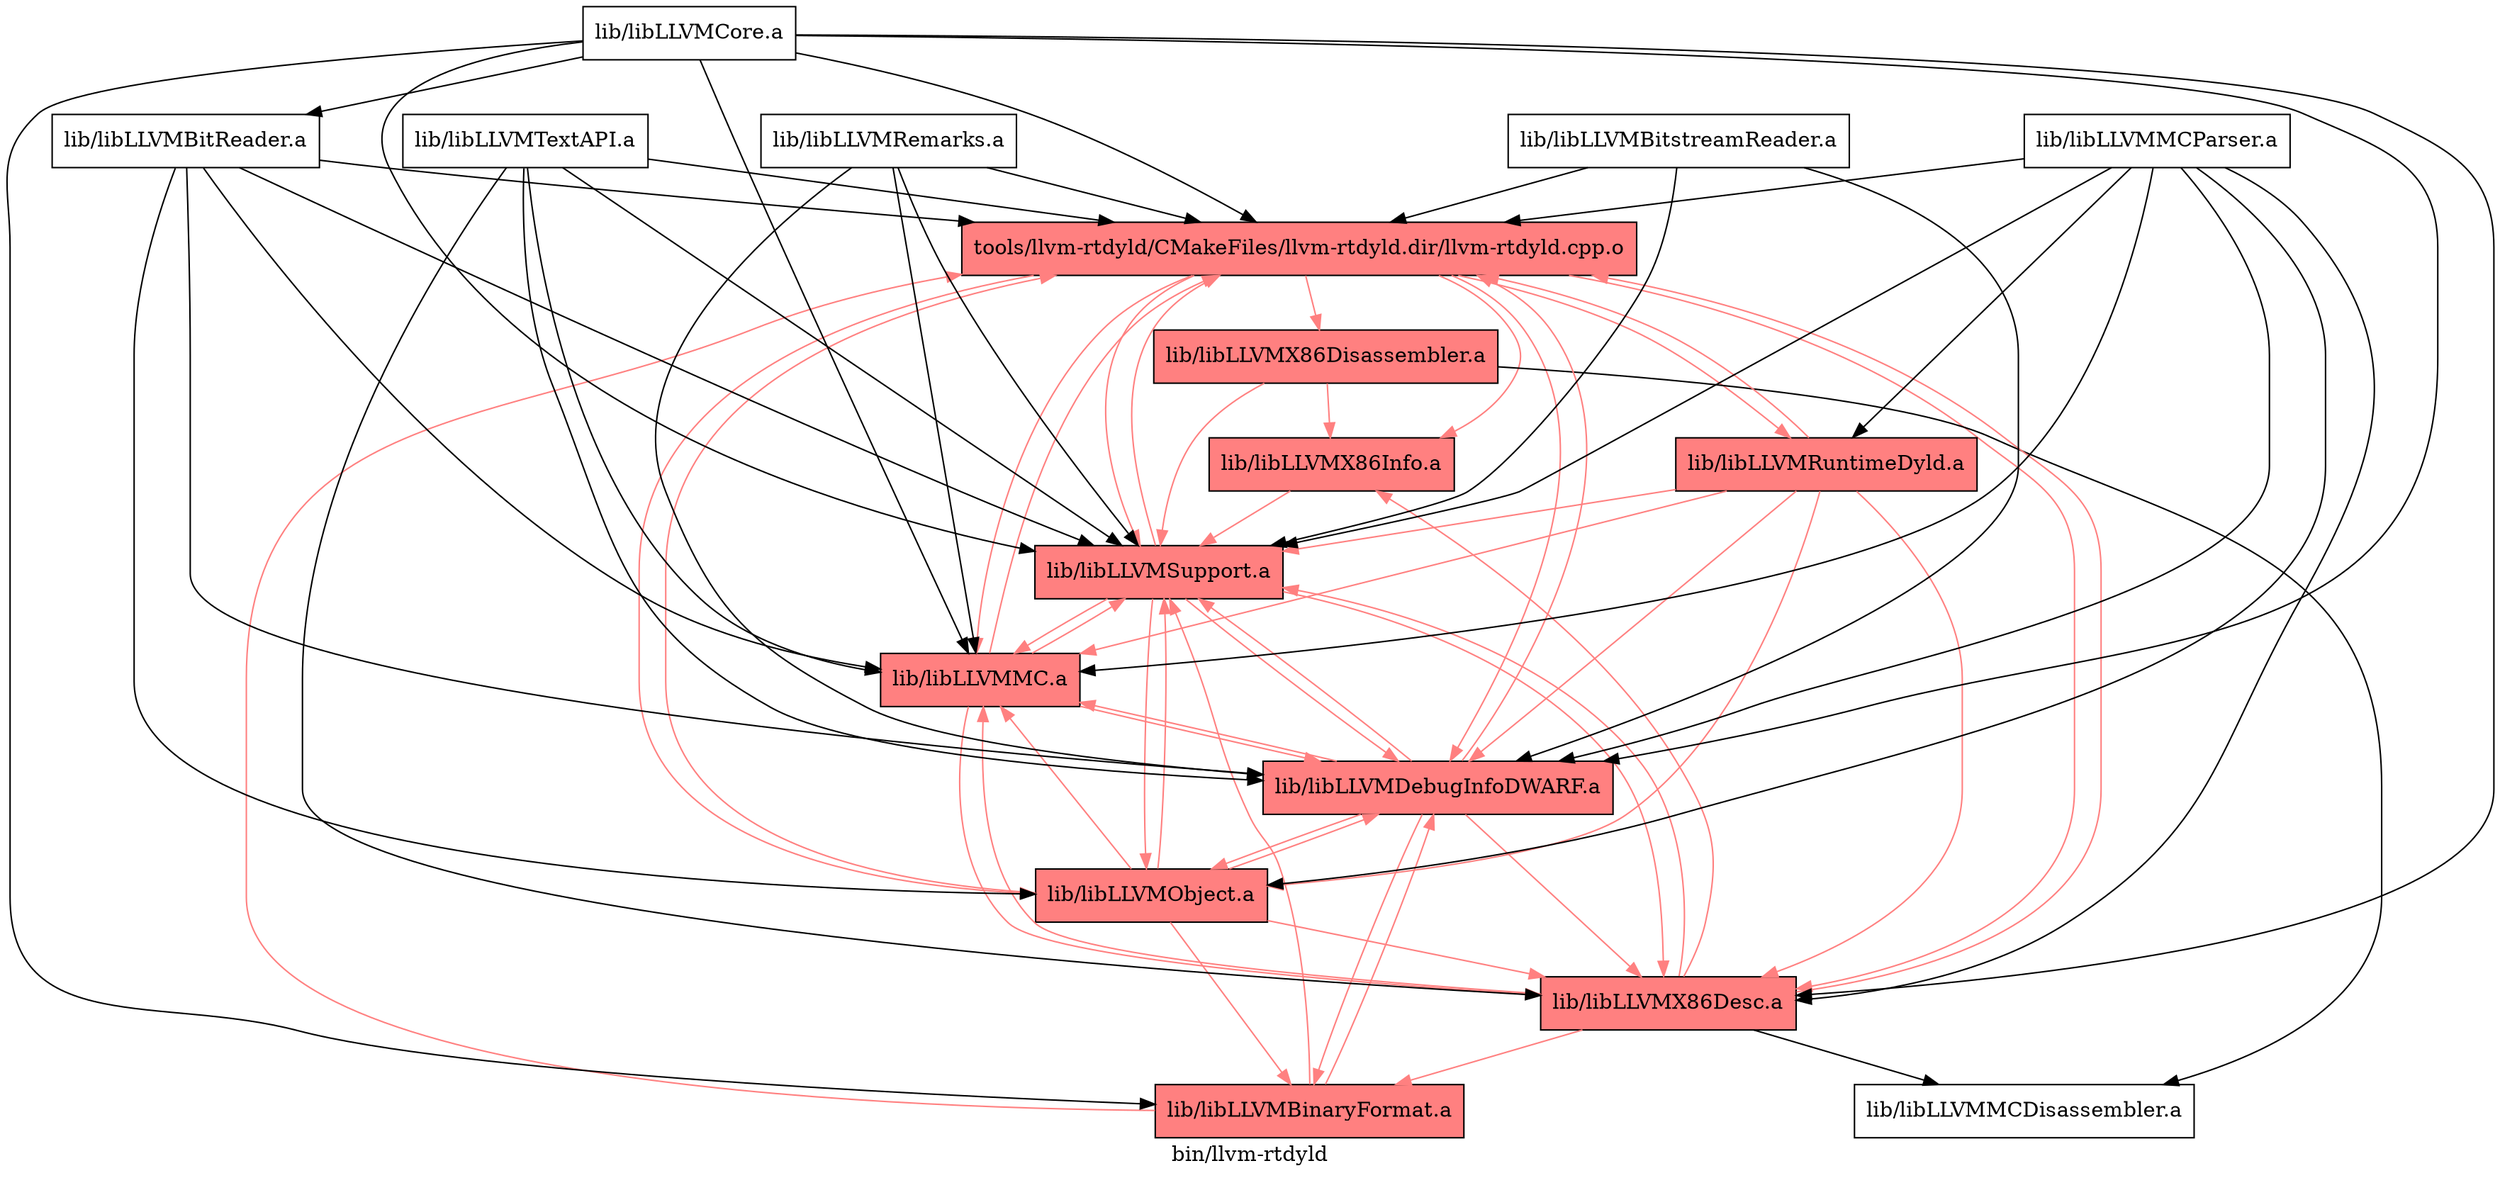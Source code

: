 digraph "bin/llvm-rtdyld" {
	label="bin/llvm-rtdyld";

	Node0x55c1c0739c88 [shape=record,shape=record,style=filled,fillcolor="1.000000 0.5 1",label="{tools/llvm-rtdyld/CMakeFiles/llvm-rtdyld.dir/llvm-rtdyld.cpp.o}"];
	Node0x55c1c0739c88 -> Node0x55c1c07381a8[color="1.000000 0.5 1"];
	Node0x55c1c0739c88 -> Node0x55c1c073a4f8[color="1.000000 0.5 1"];
	Node0x55c1c0739c88 -> Node0x55c1c073a048[color="1.000000 0.5 1"];
	Node0x55c1c0739c88 -> Node0x55c1c0739af8[color="1.000000 0.5 1"];
	Node0x55c1c0739c88 -> Node0x55c1c073b308[color="1.000000 0.5 1"];
	Node0x55c1c0739c88 -> Node0x55c1c073b7b8[color="1.000000 0.5 1"];
	Node0x55c1c0739c88 -> Node0x55c1c073adb8[color="1.000000 0.5 1"];
	Node0x55c1c0739c88 -> Node0x55c1c073ca78[color="1.000000 0.5 1"];
	Node0x55c1c07381a8 [shape=record,shape=record,style=filled,fillcolor="1.000000 0.5 1",label="{lib/libLLVMX86Disassembler.a}"];
	Node0x55c1c07381a8 -> Node0x55c1c073a048[color="1.000000 0.5 1"];
	Node0x55c1c07381a8 -> Node0x55c1c073ca78[color="1.000000 0.5 1"];
	Node0x55c1c07381a8 -> Node0x55c1c073c578;
	Node0x55c1c073a4f8 [shape=record,shape=record,style=filled,fillcolor="1.000000 0.5 1",label="{lib/libLLVMX86Desc.a}"];
	Node0x55c1c073a4f8 -> Node0x55c1c073a048[color="1.000000 0.5 1"];
	Node0x55c1c073a4f8 -> Node0x55c1c073b7b8[color="1.000000 0.5 1"];
	Node0x55c1c073a4f8 -> Node0x55c1c073ca78[color="1.000000 0.5 1"];
	Node0x55c1c073a4f8 -> Node0x55c1c073c578;
	Node0x55c1c073a4f8 -> Node0x55c1c0739c88[color="1.000000 0.5 1"];
	Node0x55c1c073a4f8 -> Node0x55c1c0740ad8[color="1.000000 0.5 1"];
	Node0x55c1c073a048 [shape=record,shape=record,style=filled,fillcolor="1.000000 0.5 1",label="{lib/libLLVMX86Info.a}"];
	Node0x55c1c073a048 -> Node0x55c1c073ca78[color="1.000000 0.5 1"];
	Node0x55c1c0739af8 [shape=record,shape=record,style=filled,fillcolor="1.000000 0.5 1",label="{lib/libLLVMDebugInfoDWARF.a}"];
	Node0x55c1c0739af8 -> Node0x55c1c0739c88[color="1.000000 0.5 1"];
	Node0x55c1c0739af8 -> Node0x55c1c073a4f8[color="1.000000 0.5 1"];
	Node0x55c1c0739af8 -> Node0x55c1c073b308[color="1.000000 0.5 1"];
	Node0x55c1c0739af8 -> Node0x55c1c073ca78[color="1.000000 0.5 1"];
	Node0x55c1c0739af8 -> Node0x55c1c0740ad8[color="1.000000 0.5 1"];
	Node0x55c1c0739af8 -> Node0x55c1c073b7b8[color="1.000000 0.5 1"];
	Node0x55c1c073b308 [shape=record,shape=record,style=filled,fillcolor="1.000000 0.5 1",label="{lib/libLLVMObject.a}"];
	Node0x55c1c073b308 -> Node0x55c1c0739c88[color="1.000000 0.5 1"];
	Node0x55c1c073b308 -> Node0x55c1c073ca78[color="1.000000 0.5 1"];
	Node0x55c1c073b308 -> Node0x55c1c0740ad8[color="1.000000 0.5 1"];
	Node0x55c1c073b308 -> Node0x55c1c0739af8[color="1.000000 0.5 1"];
	Node0x55c1c073b308 -> Node0x55c1c073a4f8[color="1.000000 0.5 1"];
	Node0x55c1c073b308 -> Node0x55c1c073b7b8[color="1.000000 0.5 1"];
	Node0x55c1c073b7b8 [shape=record,shape=record,style=filled,fillcolor="1.000000 0.5 1",label="{lib/libLLVMMC.a}"];
	Node0x55c1c073b7b8 -> Node0x55c1c073a4f8[color="1.000000 0.5 1"];
	Node0x55c1c073b7b8 -> Node0x55c1c073ca78[color="1.000000 0.5 1"];
	Node0x55c1c073b7b8 -> Node0x55c1c0739c88[color="1.000000 0.5 1"];
	Node0x55c1c073b7b8 -> Node0x55c1c0739af8[color="1.000000 0.5 1"];
	Node0x55c1c073adb8 [shape=record,shape=record,style=filled,fillcolor="1.000000 0.5 1",label="{lib/libLLVMRuntimeDyld.a}"];
	Node0x55c1c073adb8 -> Node0x55c1c0739c88[color="1.000000 0.5 1"];
	Node0x55c1c073adb8 -> Node0x55c1c073b308[color="1.000000 0.5 1"];
	Node0x55c1c073adb8 -> Node0x55c1c073ca78[color="1.000000 0.5 1"];
	Node0x55c1c073adb8 -> Node0x55c1c0739af8[color="1.000000 0.5 1"];
	Node0x55c1c073adb8 -> Node0x55c1c073a4f8[color="1.000000 0.5 1"];
	Node0x55c1c073adb8 -> Node0x55c1c073b7b8[color="1.000000 0.5 1"];
	Node0x55c1c073ca78 [shape=record,shape=record,style=filled,fillcolor="1.000000 0.5 1",label="{lib/libLLVMSupport.a}"];
	Node0x55c1c073ca78 -> Node0x55c1c073b7b8[color="1.000000 0.5 1"];
	Node0x55c1c073ca78 -> Node0x55c1c073b308[color="1.000000 0.5 1"];
	Node0x55c1c073ca78 -> Node0x55c1c0739af8[color="1.000000 0.5 1"];
	Node0x55c1c073ca78 -> Node0x55c1c0739c88[color="1.000000 0.5 1"];
	Node0x55c1c073ca78 -> Node0x55c1c073a4f8[color="1.000000 0.5 1"];
	Node0x55c1c073c578 [shape=record,shape=record,label="{lib/libLLVMMCDisassembler.a}"];
	Node0x55c1c0740ad8 [shape=record,shape=record,style=filled,fillcolor="1.000000 0.5 1",label="{lib/libLLVMBinaryFormat.a}"];
	Node0x55c1c0740ad8 -> Node0x55c1c0739af8[color="1.000000 0.5 1"];
	Node0x55c1c0740ad8 -> Node0x55c1c073ca78[color="1.000000 0.5 1"];
	Node0x55c1c0740ad8 -> Node0x55c1c0739c88[color="1.000000 0.5 1"];
	Node0x55c1c073f458 [shape=record,shape=record,label="{lib/libLLVMBitReader.a}"];
	Node0x55c1c073f458 -> Node0x55c1c0739c88;
	Node0x55c1c073f458 -> Node0x55c1c0739af8;
	Node0x55c1c073f458 -> Node0x55c1c073b7b8;
	Node0x55c1c073f458 -> Node0x55c1c073b308;
	Node0x55c1c073f458 -> Node0x55c1c073ca78;
	Node0x55c1c073ef58 [shape=record,shape=record,label="{lib/libLLVMMCParser.a}"];
	Node0x55c1c073ef58 -> Node0x55c1c0739c88;
	Node0x55c1c073ef58 -> Node0x55c1c073a4f8;
	Node0x55c1c073ef58 -> Node0x55c1c0739af8;
	Node0x55c1c073ef58 -> Node0x55c1c073b7b8;
	Node0x55c1c073ef58 -> Node0x55c1c073b308;
	Node0x55c1c073ef58 -> Node0x55c1c073adb8;
	Node0x55c1c073ef58 -> Node0x55c1c073ca78;
	Node0x55c1c073e058 [shape=record,shape=record,label="{lib/libLLVMTextAPI.a}"];
	Node0x55c1c073e058 -> Node0x55c1c073ca78;
	Node0x55c1c073e058 -> Node0x55c1c0739c88;
	Node0x55c1c073e058 -> Node0x55c1c0739af8;
	Node0x55c1c073e058 -> Node0x55c1c073b7b8;
	Node0x55c1c073e058 -> Node0x55c1c073a4f8;
	Node0x55c1c0740fd8 [shape=record,shape=record,label="{lib/libLLVMCore.a}"];
	Node0x55c1c0740fd8 -> Node0x55c1c0739c88;
	Node0x55c1c0740fd8 -> Node0x55c1c073a4f8;
	Node0x55c1c0740fd8 -> Node0x55c1c073ca78;
	Node0x55c1c0740fd8 -> Node0x55c1c0739af8;
	Node0x55c1c0740fd8 -> Node0x55c1c0740ad8;
	Node0x55c1c0740fd8 -> Node0x55c1c073b7b8;
	Node0x55c1c0740fd8 -> Node0x55c1c073f458;
	Node0x55c1c07419d8 [shape=record,shape=record,label="{lib/libLLVMRemarks.a}"];
	Node0x55c1c07419d8 -> Node0x55c1c0739af8;
	Node0x55c1c07419d8 -> Node0x55c1c073ca78;
	Node0x55c1c07419d8 -> Node0x55c1c0739c88;
	Node0x55c1c07419d8 -> Node0x55c1c073b7b8;
	Node0x55c1c07414d8 [shape=record,shape=record,label="{lib/libLLVMBitstreamReader.a}"];
	Node0x55c1c07414d8 -> Node0x55c1c0739c88;
	Node0x55c1c07414d8 -> Node0x55c1c0739af8;
	Node0x55c1c07414d8 -> Node0x55c1c073ca78;
}
